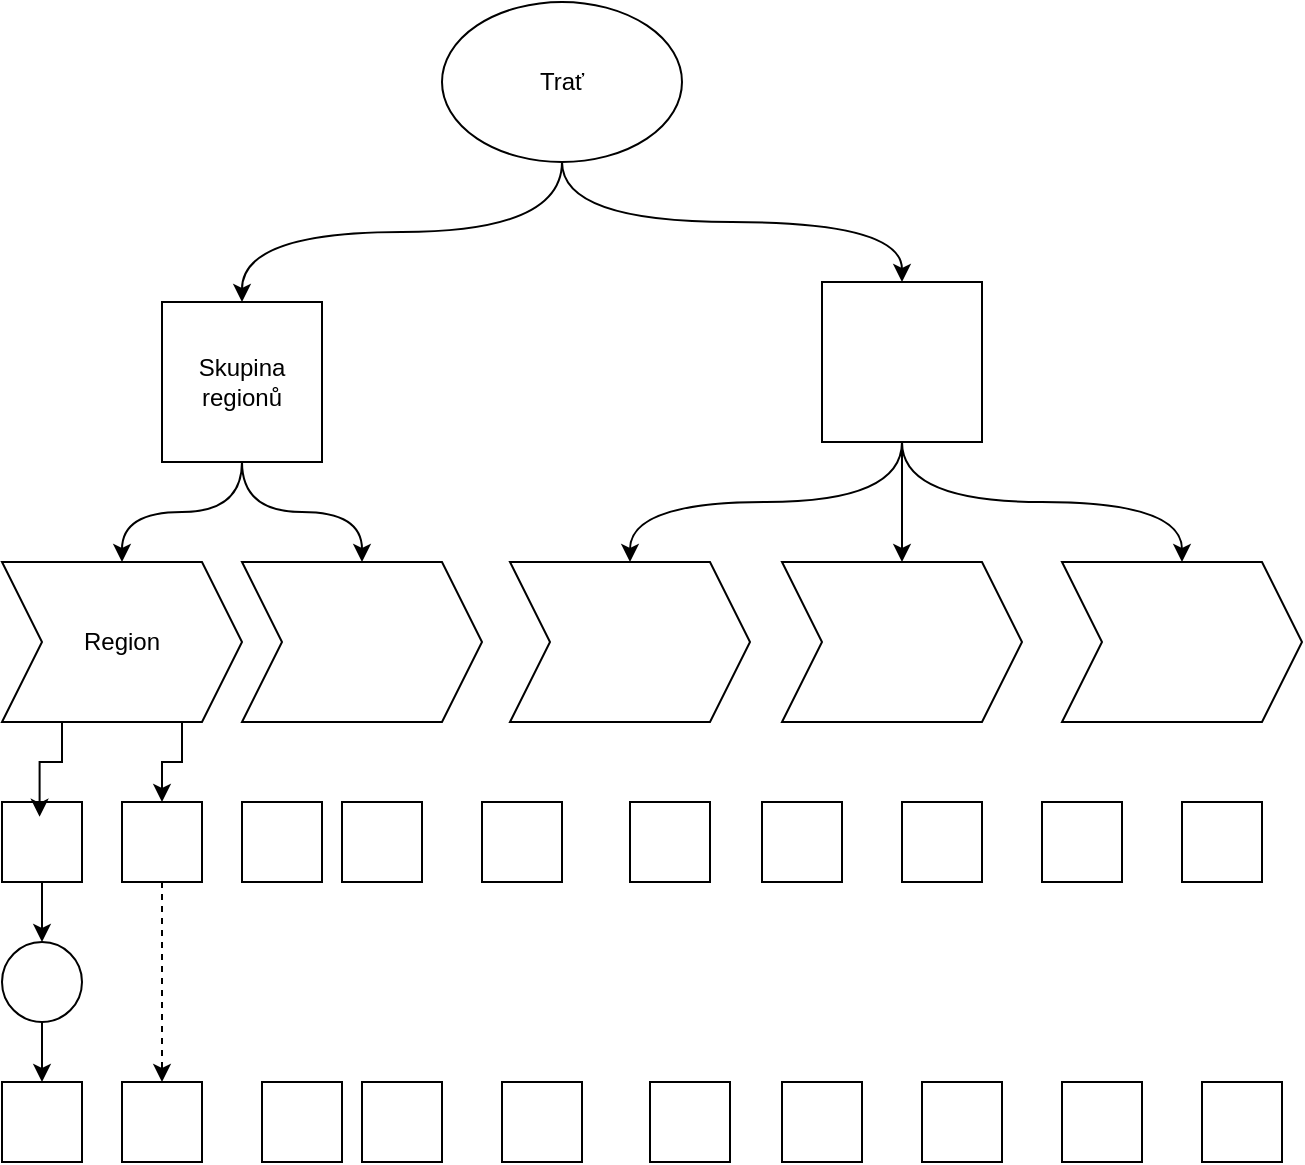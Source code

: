 <mxfile version="24.7.16">
  <diagram name="Stránka-1" id="iqPWe5vi_Y_kr44j8F4p">
    <mxGraphModel dx="1050" dy="569" grid="1" gridSize="10" guides="1" tooltips="1" connect="1" arrows="1" fold="1" page="1" pageScale="1" pageWidth="827" pageHeight="1169" math="0" shadow="0">
      <root>
        <mxCell id="0" />
        <mxCell id="1" parent="0" />
        <mxCell id="tLYNpAmldiffLmxqfKL2-23" style="rounded=0;orthogonalLoop=1;jettySize=auto;html=1;exitX=0.5;exitY=1;exitDx=0;exitDy=0;entryX=0.5;entryY=0;entryDx=0;entryDy=0;edgeStyle=orthogonalEdgeStyle;elbow=vertical;curved=1;" edge="1" parent="1" source="tLYNpAmldiffLmxqfKL2-1" target="tLYNpAmldiffLmxqfKL2-2">
          <mxGeometry relative="1" as="geometry" />
        </mxCell>
        <mxCell id="tLYNpAmldiffLmxqfKL2-44" style="edgeStyle=orthogonalEdgeStyle;curved=1;rounded=0;orthogonalLoop=1;jettySize=auto;html=1;exitX=0.5;exitY=1;exitDx=0;exitDy=0;" edge="1" parent="1" source="tLYNpAmldiffLmxqfKL2-1" target="tLYNpAmldiffLmxqfKL2-3">
          <mxGeometry relative="1" as="geometry" />
        </mxCell>
        <mxCell id="tLYNpAmldiffLmxqfKL2-1" value="Trať" style="ellipse;whiteSpace=wrap;html=1;" vertex="1" parent="1">
          <mxGeometry x="320" y="70" width="120" height="80" as="geometry" />
        </mxCell>
        <mxCell id="tLYNpAmldiffLmxqfKL2-45" style="edgeStyle=orthogonalEdgeStyle;curved=1;rounded=0;orthogonalLoop=1;jettySize=auto;html=1;exitX=0.5;exitY=1;exitDx=0;exitDy=0;entryX=0.5;entryY=0;entryDx=0;entryDy=0;" edge="1" parent="1" source="tLYNpAmldiffLmxqfKL2-2" target="tLYNpAmldiffLmxqfKL2-4">
          <mxGeometry relative="1" as="geometry" />
        </mxCell>
        <mxCell id="tLYNpAmldiffLmxqfKL2-46" style="edgeStyle=orthogonalEdgeStyle;curved=1;rounded=0;orthogonalLoop=1;jettySize=auto;html=1;exitX=0.5;exitY=1;exitDx=0;exitDy=0;entryX=0.5;entryY=0;entryDx=0;entryDy=0;" edge="1" parent="1" source="tLYNpAmldiffLmxqfKL2-2" target="tLYNpAmldiffLmxqfKL2-5">
          <mxGeometry relative="1" as="geometry" />
        </mxCell>
        <mxCell id="tLYNpAmldiffLmxqfKL2-2" value="Skupina regionů" style="whiteSpace=wrap;html=1;aspect=fixed;" vertex="1" parent="1">
          <mxGeometry x="180" y="220" width="80" height="80" as="geometry" />
        </mxCell>
        <mxCell id="tLYNpAmldiffLmxqfKL2-47" style="edgeStyle=orthogonalEdgeStyle;curved=1;rounded=0;orthogonalLoop=1;jettySize=auto;html=1;exitX=0.5;exitY=1;exitDx=0;exitDy=0;entryX=0.5;entryY=0;entryDx=0;entryDy=0;" edge="1" parent="1" source="tLYNpAmldiffLmxqfKL2-3" target="tLYNpAmldiffLmxqfKL2-6">
          <mxGeometry relative="1" as="geometry" />
        </mxCell>
        <mxCell id="tLYNpAmldiffLmxqfKL2-48" style="edgeStyle=orthogonalEdgeStyle;curved=1;rounded=0;orthogonalLoop=1;jettySize=auto;html=1;exitX=0.5;exitY=1;exitDx=0;exitDy=0;entryX=0.5;entryY=0;entryDx=0;entryDy=0;" edge="1" parent="1" source="tLYNpAmldiffLmxqfKL2-3" target="tLYNpAmldiffLmxqfKL2-7">
          <mxGeometry relative="1" as="geometry" />
        </mxCell>
        <mxCell id="tLYNpAmldiffLmxqfKL2-49" style="edgeStyle=orthogonalEdgeStyle;curved=1;rounded=0;orthogonalLoop=1;jettySize=auto;html=1;exitX=0.5;exitY=1;exitDx=0;exitDy=0;entryX=0.5;entryY=0;entryDx=0;entryDy=0;" edge="1" parent="1" source="tLYNpAmldiffLmxqfKL2-3" target="tLYNpAmldiffLmxqfKL2-8">
          <mxGeometry relative="1" as="geometry" />
        </mxCell>
        <mxCell id="tLYNpAmldiffLmxqfKL2-3" value="" style="whiteSpace=wrap;html=1;aspect=fixed;" vertex="1" parent="1">
          <mxGeometry x="510" y="210" width="80" height="80" as="geometry" />
        </mxCell>
        <mxCell id="tLYNpAmldiffLmxqfKL2-26" style="edgeStyle=orthogonalEdgeStyle;rounded=0;orthogonalLoop=1;jettySize=auto;html=1;exitX=0.75;exitY=1;exitDx=0;exitDy=0;entryX=0.5;entryY=0;entryDx=0;entryDy=0;" edge="1" parent="1" source="tLYNpAmldiffLmxqfKL2-4" target="tLYNpAmldiffLmxqfKL2-11">
          <mxGeometry relative="1" as="geometry" />
        </mxCell>
        <mxCell id="tLYNpAmldiffLmxqfKL2-4" value="Region" style="shape=step;perimeter=stepPerimeter;whiteSpace=wrap;html=1;fixedSize=1;" vertex="1" parent="1">
          <mxGeometry x="100" y="350" width="120" height="80" as="geometry" />
        </mxCell>
        <mxCell id="tLYNpAmldiffLmxqfKL2-5" value="" style="shape=step;perimeter=stepPerimeter;whiteSpace=wrap;html=1;fixedSize=1;" vertex="1" parent="1">
          <mxGeometry x="220" y="350" width="120" height="80" as="geometry" />
        </mxCell>
        <mxCell id="tLYNpAmldiffLmxqfKL2-6" value="" style="shape=step;perimeter=stepPerimeter;whiteSpace=wrap;html=1;fixedSize=1;" vertex="1" parent="1">
          <mxGeometry x="354" y="350" width="120" height="80" as="geometry" />
        </mxCell>
        <mxCell id="tLYNpAmldiffLmxqfKL2-7" value="" style="shape=step;perimeter=stepPerimeter;whiteSpace=wrap;html=1;fixedSize=1;" vertex="1" parent="1">
          <mxGeometry x="490" y="350" width="120" height="80" as="geometry" />
        </mxCell>
        <mxCell id="tLYNpAmldiffLmxqfKL2-8" value="" style="shape=step;perimeter=stepPerimeter;whiteSpace=wrap;html=1;fixedSize=1;" vertex="1" parent="1">
          <mxGeometry x="630" y="350" width="120" height="80" as="geometry" />
        </mxCell>
        <mxCell id="tLYNpAmldiffLmxqfKL2-30" style="edgeStyle=orthogonalEdgeStyle;rounded=0;orthogonalLoop=1;jettySize=auto;html=1;exitX=0.5;exitY=1;exitDx=0;exitDy=0;entryX=0.5;entryY=0;entryDx=0;entryDy=0;" edge="1" parent="1" source="tLYNpAmldiffLmxqfKL2-32" target="tLYNpAmldiffLmxqfKL2-28">
          <mxGeometry relative="1" as="geometry" />
        </mxCell>
        <mxCell id="tLYNpAmldiffLmxqfKL2-9" value="" style="whiteSpace=wrap;html=1;aspect=fixed;" vertex="1" parent="1">
          <mxGeometry x="100" y="470" width="40" height="40" as="geometry" />
        </mxCell>
        <mxCell id="tLYNpAmldiffLmxqfKL2-31" style="edgeStyle=orthogonalEdgeStyle;rounded=0;orthogonalLoop=1;jettySize=auto;html=1;exitX=0.5;exitY=1;exitDx=0;exitDy=0;entryX=0.5;entryY=0;entryDx=0;entryDy=0;strokeColor=default;dashed=1;" edge="1" parent="1" source="tLYNpAmldiffLmxqfKL2-11" target="tLYNpAmldiffLmxqfKL2-29">
          <mxGeometry relative="1" as="geometry" />
        </mxCell>
        <mxCell id="tLYNpAmldiffLmxqfKL2-11" value="" style="whiteSpace=wrap;html=1;aspect=fixed;" vertex="1" parent="1">
          <mxGeometry x="160" y="470" width="40" height="40" as="geometry" />
        </mxCell>
        <mxCell id="tLYNpAmldiffLmxqfKL2-13" value="" style="whiteSpace=wrap;html=1;aspect=fixed;" vertex="1" parent="1">
          <mxGeometry x="220" y="470" width="40" height="40" as="geometry" />
        </mxCell>
        <mxCell id="tLYNpAmldiffLmxqfKL2-14" value="" style="whiteSpace=wrap;html=1;aspect=fixed;" vertex="1" parent="1">
          <mxGeometry x="270" y="470" width="40" height="40" as="geometry" />
        </mxCell>
        <mxCell id="tLYNpAmldiffLmxqfKL2-17" value="" style="whiteSpace=wrap;html=1;aspect=fixed;" vertex="1" parent="1">
          <mxGeometry x="340" y="470" width="40" height="40" as="geometry" />
        </mxCell>
        <mxCell id="tLYNpAmldiffLmxqfKL2-18" value="" style="whiteSpace=wrap;html=1;aspect=fixed;" vertex="1" parent="1">
          <mxGeometry x="414" y="470" width="40" height="40" as="geometry" />
        </mxCell>
        <mxCell id="tLYNpAmldiffLmxqfKL2-19" value="" style="whiteSpace=wrap;html=1;aspect=fixed;" vertex="1" parent="1">
          <mxGeometry x="480" y="470" width="40" height="40" as="geometry" />
        </mxCell>
        <mxCell id="tLYNpAmldiffLmxqfKL2-20" value="" style="whiteSpace=wrap;html=1;aspect=fixed;" vertex="1" parent="1">
          <mxGeometry x="550" y="470" width="40" height="40" as="geometry" />
        </mxCell>
        <mxCell id="tLYNpAmldiffLmxqfKL2-21" value="" style="whiteSpace=wrap;html=1;aspect=fixed;" vertex="1" parent="1">
          <mxGeometry x="620" y="470" width="40" height="40" as="geometry" />
        </mxCell>
        <mxCell id="tLYNpAmldiffLmxqfKL2-22" value="" style="whiteSpace=wrap;html=1;aspect=fixed;" vertex="1" parent="1">
          <mxGeometry x="690" y="470" width="40" height="40" as="geometry" />
        </mxCell>
        <mxCell id="tLYNpAmldiffLmxqfKL2-25" style="edgeStyle=orthogonalEdgeStyle;rounded=0;orthogonalLoop=1;jettySize=auto;html=1;exitX=0.25;exitY=1;exitDx=0;exitDy=0;entryX=0.47;entryY=0.185;entryDx=0;entryDy=0;entryPerimeter=0;" edge="1" parent="1" source="tLYNpAmldiffLmxqfKL2-4" target="tLYNpAmldiffLmxqfKL2-9">
          <mxGeometry relative="1" as="geometry" />
        </mxCell>
        <mxCell id="tLYNpAmldiffLmxqfKL2-28" value="" style="whiteSpace=wrap;html=1;aspect=fixed;" vertex="1" parent="1">
          <mxGeometry x="100" y="610" width="40" height="40" as="geometry" />
        </mxCell>
        <mxCell id="tLYNpAmldiffLmxqfKL2-29" value="" style="whiteSpace=wrap;html=1;aspect=fixed;" vertex="1" parent="1">
          <mxGeometry x="160" y="610" width="40" height="40" as="geometry" />
        </mxCell>
        <mxCell id="tLYNpAmldiffLmxqfKL2-33" value="" style="edgeStyle=orthogonalEdgeStyle;rounded=0;orthogonalLoop=1;jettySize=auto;html=1;exitX=0.5;exitY=1;exitDx=0;exitDy=0;entryX=0.5;entryY=0;entryDx=0;entryDy=0;" edge="1" parent="1" source="tLYNpAmldiffLmxqfKL2-9" target="tLYNpAmldiffLmxqfKL2-32">
          <mxGeometry relative="1" as="geometry">
            <mxPoint x="120" y="510" as="sourcePoint" />
            <mxPoint x="120" y="610" as="targetPoint" />
          </mxGeometry>
        </mxCell>
        <mxCell id="tLYNpAmldiffLmxqfKL2-32" value="" style="ellipse;whiteSpace=wrap;html=1;aspect=fixed;" vertex="1" parent="1">
          <mxGeometry x="100" y="540" width="40" height="40" as="geometry" />
        </mxCell>
        <mxCell id="tLYNpAmldiffLmxqfKL2-34" value="" style="whiteSpace=wrap;html=1;aspect=fixed;" vertex="1" parent="1">
          <mxGeometry x="230" y="610" width="40" height="40" as="geometry" />
        </mxCell>
        <mxCell id="tLYNpAmldiffLmxqfKL2-35" value="" style="whiteSpace=wrap;html=1;aspect=fixed;" vertex="1" parent="1">
          <mxGeometry x="280" y="610" width="40" height="40" as="geometry" />
        </mxCell>
        <mxCell id="tLYNpAmldiffLmxqfKL2-36" value="" style="whiteSpace=wrap;html=1;aspect=fixed;" vertex="1" parent="1">
          <mxGeometry x="350" y="610" width="40" height="40" as="geometry" />
        </mxCell>
        <mxCell id="tLYNpAmldiffLmxqfKL2-37" value="" style="whiteSpace=wrap;html=1;aspect=fixed;" vertex="1" parent="1">
          <mxGeometry x="424" y="610" width="40" height="40" as="geometry" />
        </mxCell>
        <mxCell id="tLYNpAmldiffLmxqfKL2-38" value="" style="whiteSpace=wrap;html=1;aspect=fixed;" vertex="1" parent="1">
          <mxGeometry x="490" y="610" width="40" height="40" as="geometry" />
        </mxCell>
        <mxCell id="tLYNpAmldiffLmxqfKL2-39" value="" style="whiteSpace=wrap;html=1;aspect=fixed;" vertex="1" parent="1">
          <mxGeometry x="560" y="610" width="40" height="40" as="geometry" />
        </mxCell>
        <mxCell id="tLYNpAmldiffLmxqfKL2-40" value="" style="whiteSpace=wrap;html=1;aspect=fixed;" vertex="1" parent="1">
          <mxGeometry x="630" y="610" width="40" height="40" as="geometry" />
        </mxCell>
        <mxCell id="tLYNpAmldiffLmxqfKL2-41" value="" style="whiteSpace=wrap;html=1;aspect=fixed;" vertex="1" parent="1">
          <mxGeometry x="700" y="610" width="40" height="40" as="geometry" />
        </mxCell>
      </root>
    </mxGraphModel>
  </diagram>
</mxfile>
